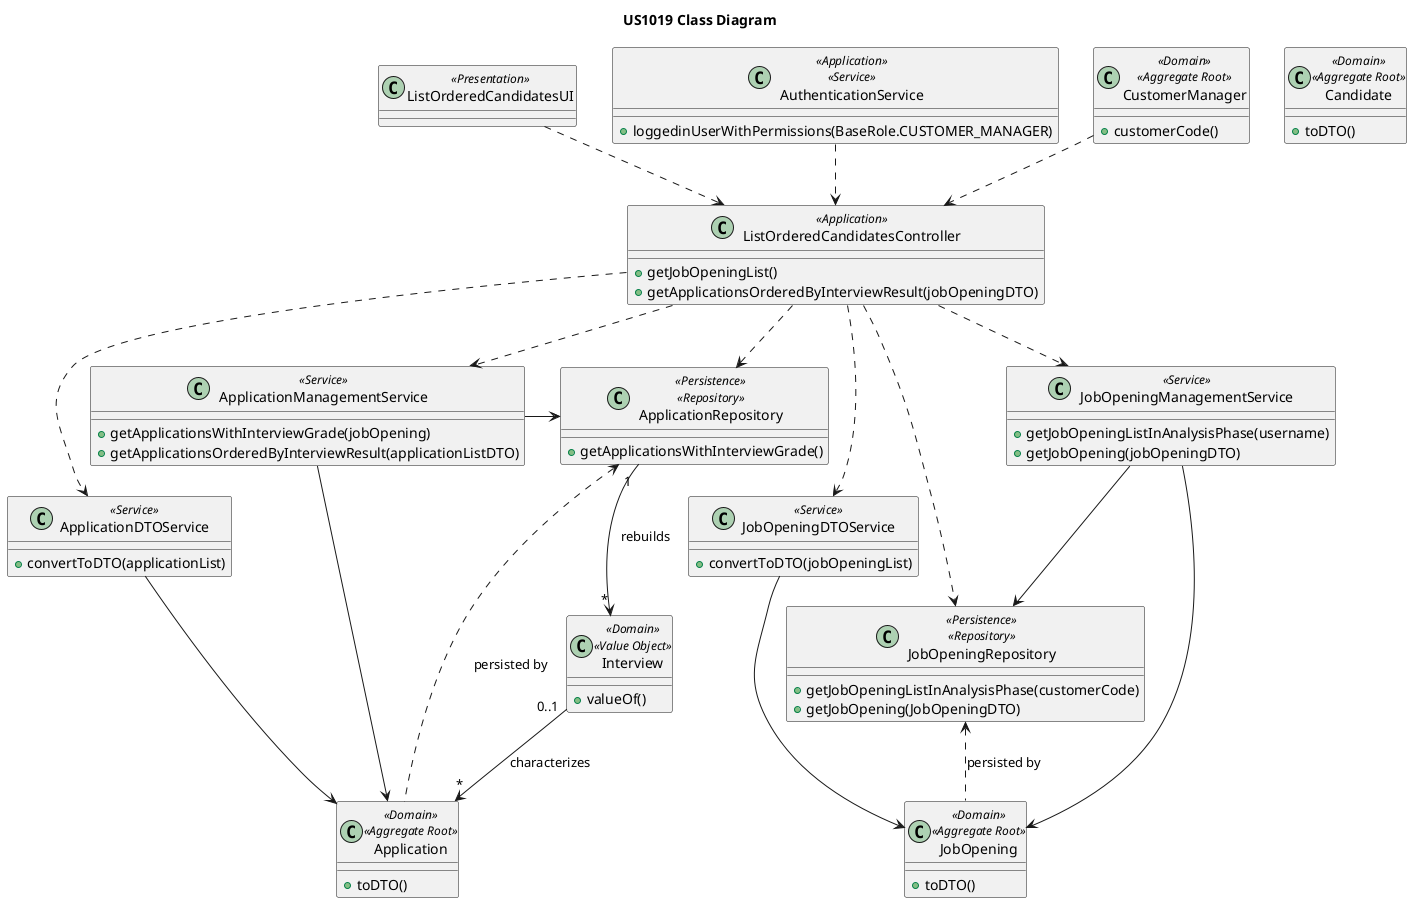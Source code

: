 @startuml US1019_CD
title US1019 Class Diagram

'package "Presentation" {
    class ListOrderedCandidatesUI <<Presentation>> {
    }
'}

'package "Application" {
    class ListOrderedCandidatesController <<Application>> {
        + getJobOpeningList()
        + getApplicationsOrderedByInterviewResult(jobOpeningDTO)
    }
'}

class JobOpeningManagementService <<Service>> {
    + getJobOpeningListInAnalysisPhase(username)
    + getJobOpening(jobOpeningDTO)
}

class JobOpeningDTOService <<Service>> {
    + convertToDTO(jobOpeningList)
}

class ApplicationManagementService <<Service>> {
    + getApplicationsWithInterviewGrade(jobOpening)
    + getApplicationsOrderedByInterviewResult(applicationListDTO)
}

class ApplicationDTOService <<Service>> {
    + convertToDTO(applicationList)
}

    class AuthenticationService <<Application>> <<Service>> {
        + loggedinUserWithPermissions(BaseRole.CUSTOMER_MANAGER)

    }

    class CustomerManager <<Domain>> <<Aggregate Root>> {
        + customerCode()
    }

    class Candidate <<Domain>> <<Aggregate Root>> {
        + toDTO()
    }

    class JobOpening <<Domain>> <<Aggregate Root>> {
        + toDTO()
    }

    class Application <<Domain>> <<Aggregate Root>> {
        + toDTO()
    }

    class Interview <<Domain>> <<Value Object>> {
        + valueOf()
    }
'}

'package "Persistence" {
    class JobOpeningRepository <<Persistence>> <<Repository>> {
        + getJobOpeningListInAnalysisPhase(customerCode)
        + getJobOpening(JobOpeningDTO)
    }

    class ApplicationRepository <<Persistence>> <<Repository>> {
        + getApplicationsWithInterviewGrade()
    }

'}

' Associations
CustomerManager ..> ListOrderedCandidatesController
ListOrderedCandidatesUI ..> ListOrderedCandidatesController
ListOrderedCandidatesController ..> JobOpeningRepository
ListOrderedCandidatesController ..> ApplicationRepository
ListOrderedCandidatesController ..> ApplicationManagementService
ListOrderedCandidatesController ..> JobOpeningManagementService
ListOrderedCandidatesController ..> JobOpeningDTOService
ListOrderedCandidatesController ..> ApplicationDTOService

' Domain Layer
Interview "0..1" --> "*" Application : characterizes
JobOpeningManagementService --> JobOpeningRepository
JobOpeningManagementService --> JobOpening
ApplicationManagementService -> Application
ApplicationManagementService -> ApplicationRepository
ApplicationDTOService -> Application
JobOpeningDTOService --> JobOpening

' Persistence Layer
JobOpeningRepository <.. JobOpening : persisted by

ApplicationRepository <.. Application : persisted by
ApplicationRepository "1" --> "*" Interview : rebuilds


' Authentication
AuthenticationService ..> ListOrderedCandidatesController

@enduml
